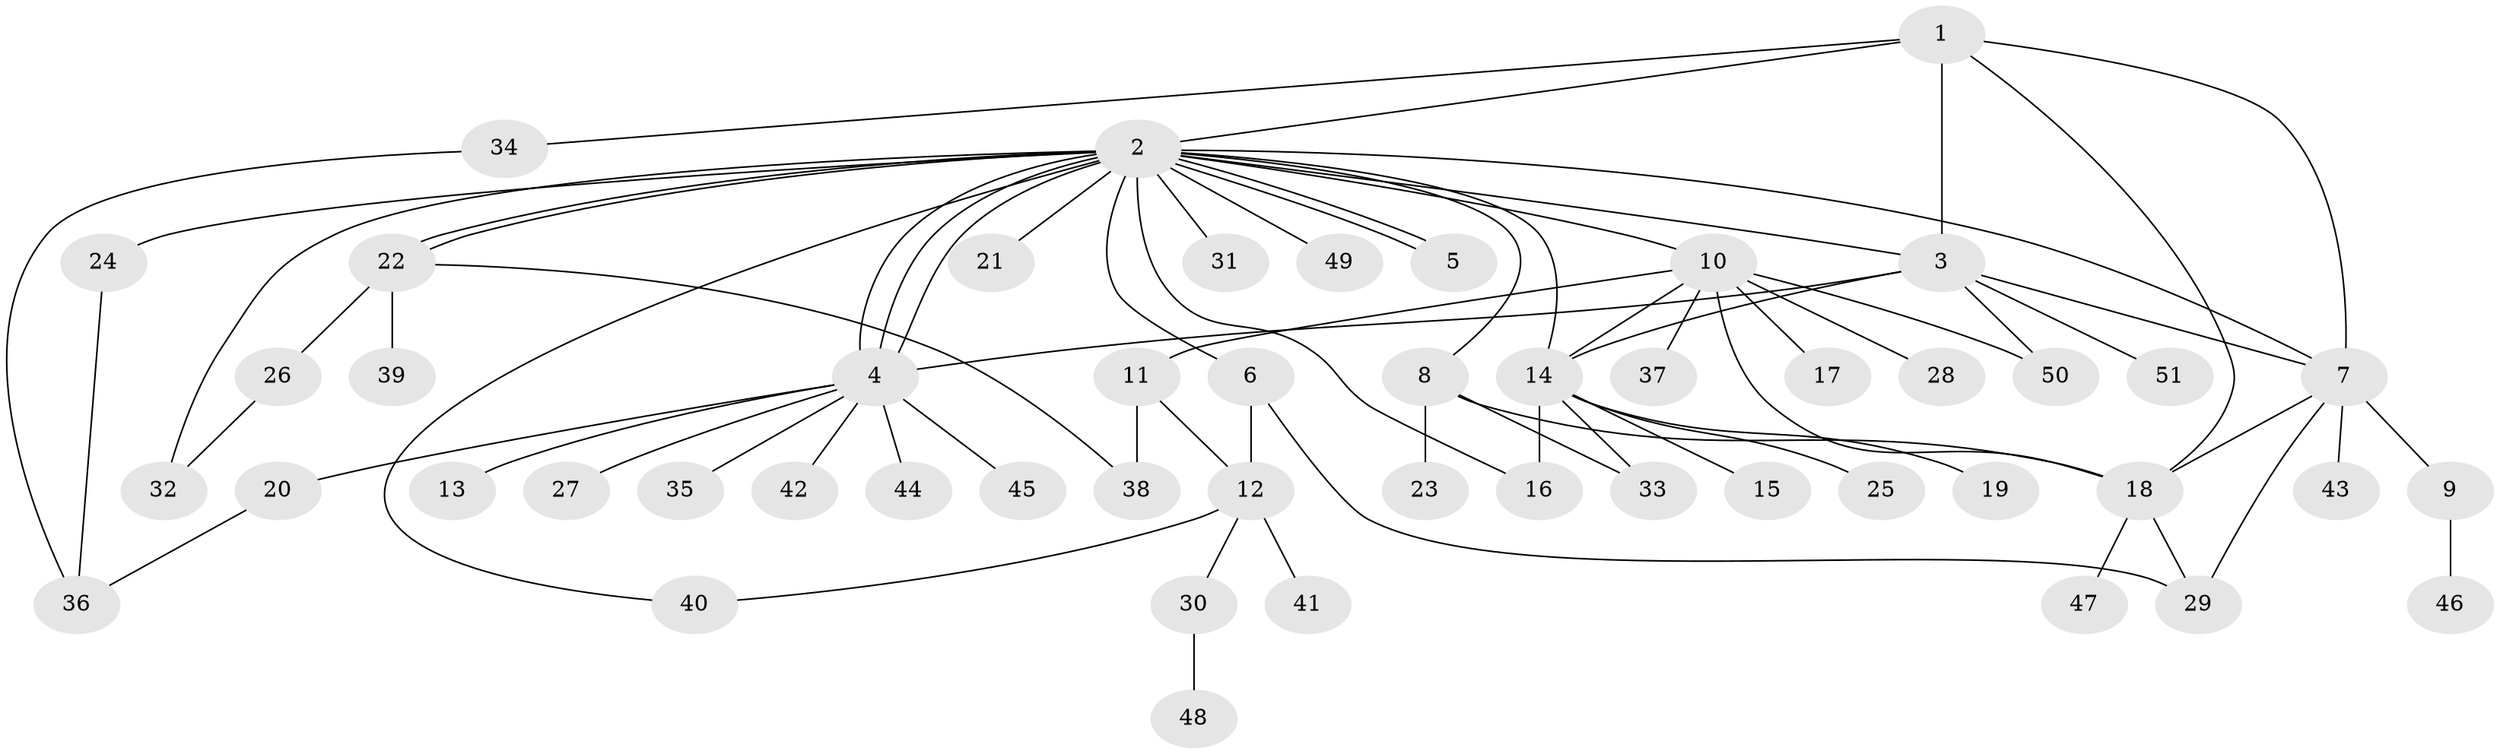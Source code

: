 // coarse degree distribution, {5: 0.07894736842105263, 19: 0.02631578947368421, 7: 0.07894736842105263, 11: 0.02631578947368421, 3: 0.07894736842105263, 6: 0.05263157894736842, 4: 0.02631578947368421, 1: 0.5526315789473685, 2: 0.07894736842105263}
// Generated by graph-tools (version 1.1) at 2025/23/03/03/25 07:23:50]
// undirected, 51 vertices, 74 edges
graph export_dot {
graph [start="1"]
  node [color=gray90,style=filled];
  1;
  2;
  3;
  4;
  5;
  6;
  7;
  8;
  9;
  10;
  11;
  12;
  13;
  14;
  15;
  16;
  17;
  18;
  19;
  20;
  21;
  22;
  23;
  24;
  25;
  26;
  27;
  28;
  29;
  30;
  31;
  32;
  33;
  34;
  35;
  36;
  37;
  38;
  39;
  40;
  41;
  42;
  43;
  44;
  45;
  46;
  47;
  48;
  49;
  50;
  51;
  1 -- 2;
  1 -- 3;
  1 -- 7;
  1 -- 18;
  1 -- 34;
  2 -- 3;
  2 -- 4;
  2 -- 4;
  2 -- 4;
  2 -- 5;
  2 -- 5;
  2 -- 6;
  2 -- 7;
  2 -- 8;
  2 -- 10;
  2 -- 14;
  2 -- 16;
  2 -- 21;
  2 -- 22;
  2 -- 22;
  2 -- 24;
  2 -- 31;
  2 -- 32;
  2 -- 40;
  2 -- 49;
  3 -- 4;
  3 -- 7;
  3 -- 14;
  3 -- 50;
  3 -- 51;
  4 -- 13;
  4 -- 20;
  4 -- 27;
  4 -- 35;
  4 -- 42;
  4 -- 44;
  4 -- 45;
  6 -- 12;
  6 -- 29;
  7 -- 9;
  7 -- 18;
  7 -- 29;
  7 -- 43;
  8 -- 18;
  8 -- 23;
  8 -- 33;
  9 -- 46;
  10 -- 11;
  10 -- 14;
  10 -- 17;
  10 -- 18;
  10 -- 28;
  10 -- 37;
  10 -- 50;
  11 -- 12;
  11 -- 38;
  12 -- 30;
  12 -- 40;
  12 -- 41;
  14 -- 15;
  14 -- 16;
  14 -- 19;
  14 -- 25;
  14 -- 33;
  18 -- 29;
  18 -- 47;
  20 -- 36;
  22 -- 26;
  22 -- 38;
  22 -- 39;
  24 -- 36;
  26 -- 32;
  30 -- 48;
  34 -- 36;
}
